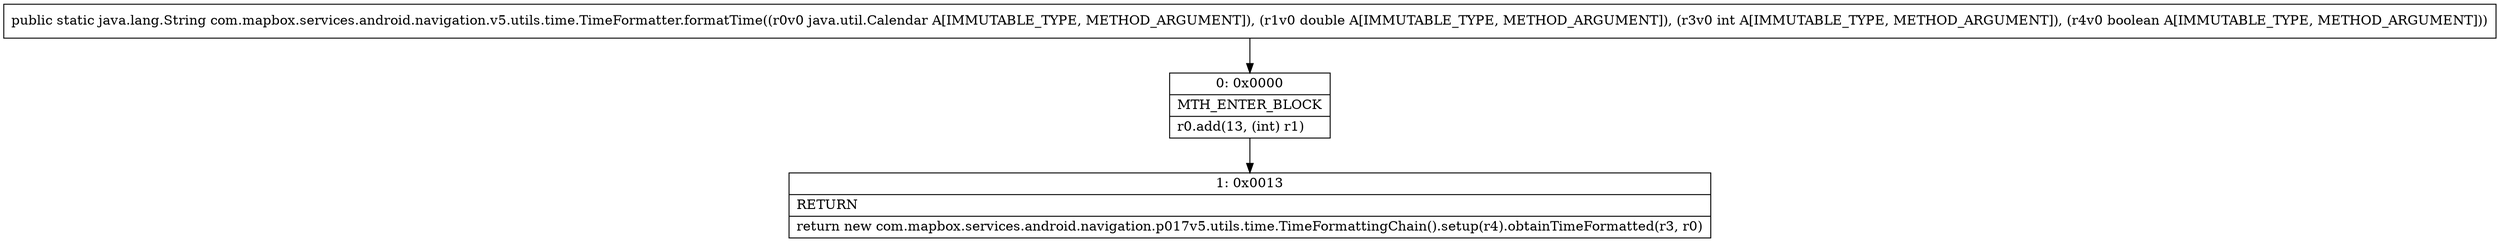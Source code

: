 digraph "CFG forcom.mapbox.services.android.navigation.v5.utils.time.TimeFormatter.formatTime(Ljava\/util\/Calendar;DIZ)Ljava\/lang\/String;" {
Node_0 [shape=record,label="{0\:\ 0x0000|MTH_ENTER_BLOCK\l|r0.add(13, (int) r1)\l}"];
Node_1 [shape=record,label="{1\:\ 0x0013|RETURN\l|return new com.mapbox.services.android.navigation.p017v5.utils.time.TimeFormattingChain().setup(r4).obtainTimeFormatted(r3, r0)\l}"];
MethodNode[shape=record,label="{public static java.lang.String com.mapbox.services.android.navigation.v5.utils.time.TimeFormatter.formatTime((r0v0 java.util.Calendar A[IMMUTABLE_TYPE, METHOD_ARGUMENT]), (r1v0 double A[IMMUTABLE_TYPE, METHOD_ARGUMENT]), (r3v0 int A[IMMUTABLE_TYPE, METHOD_ARGUMENT]), (r4v0 boolean A[IMMUTABLE_TYPE, METHOD_ARGUMENT])) }"];
MethodNode -> Node_0;
Node_0 -> Node_1;
}


